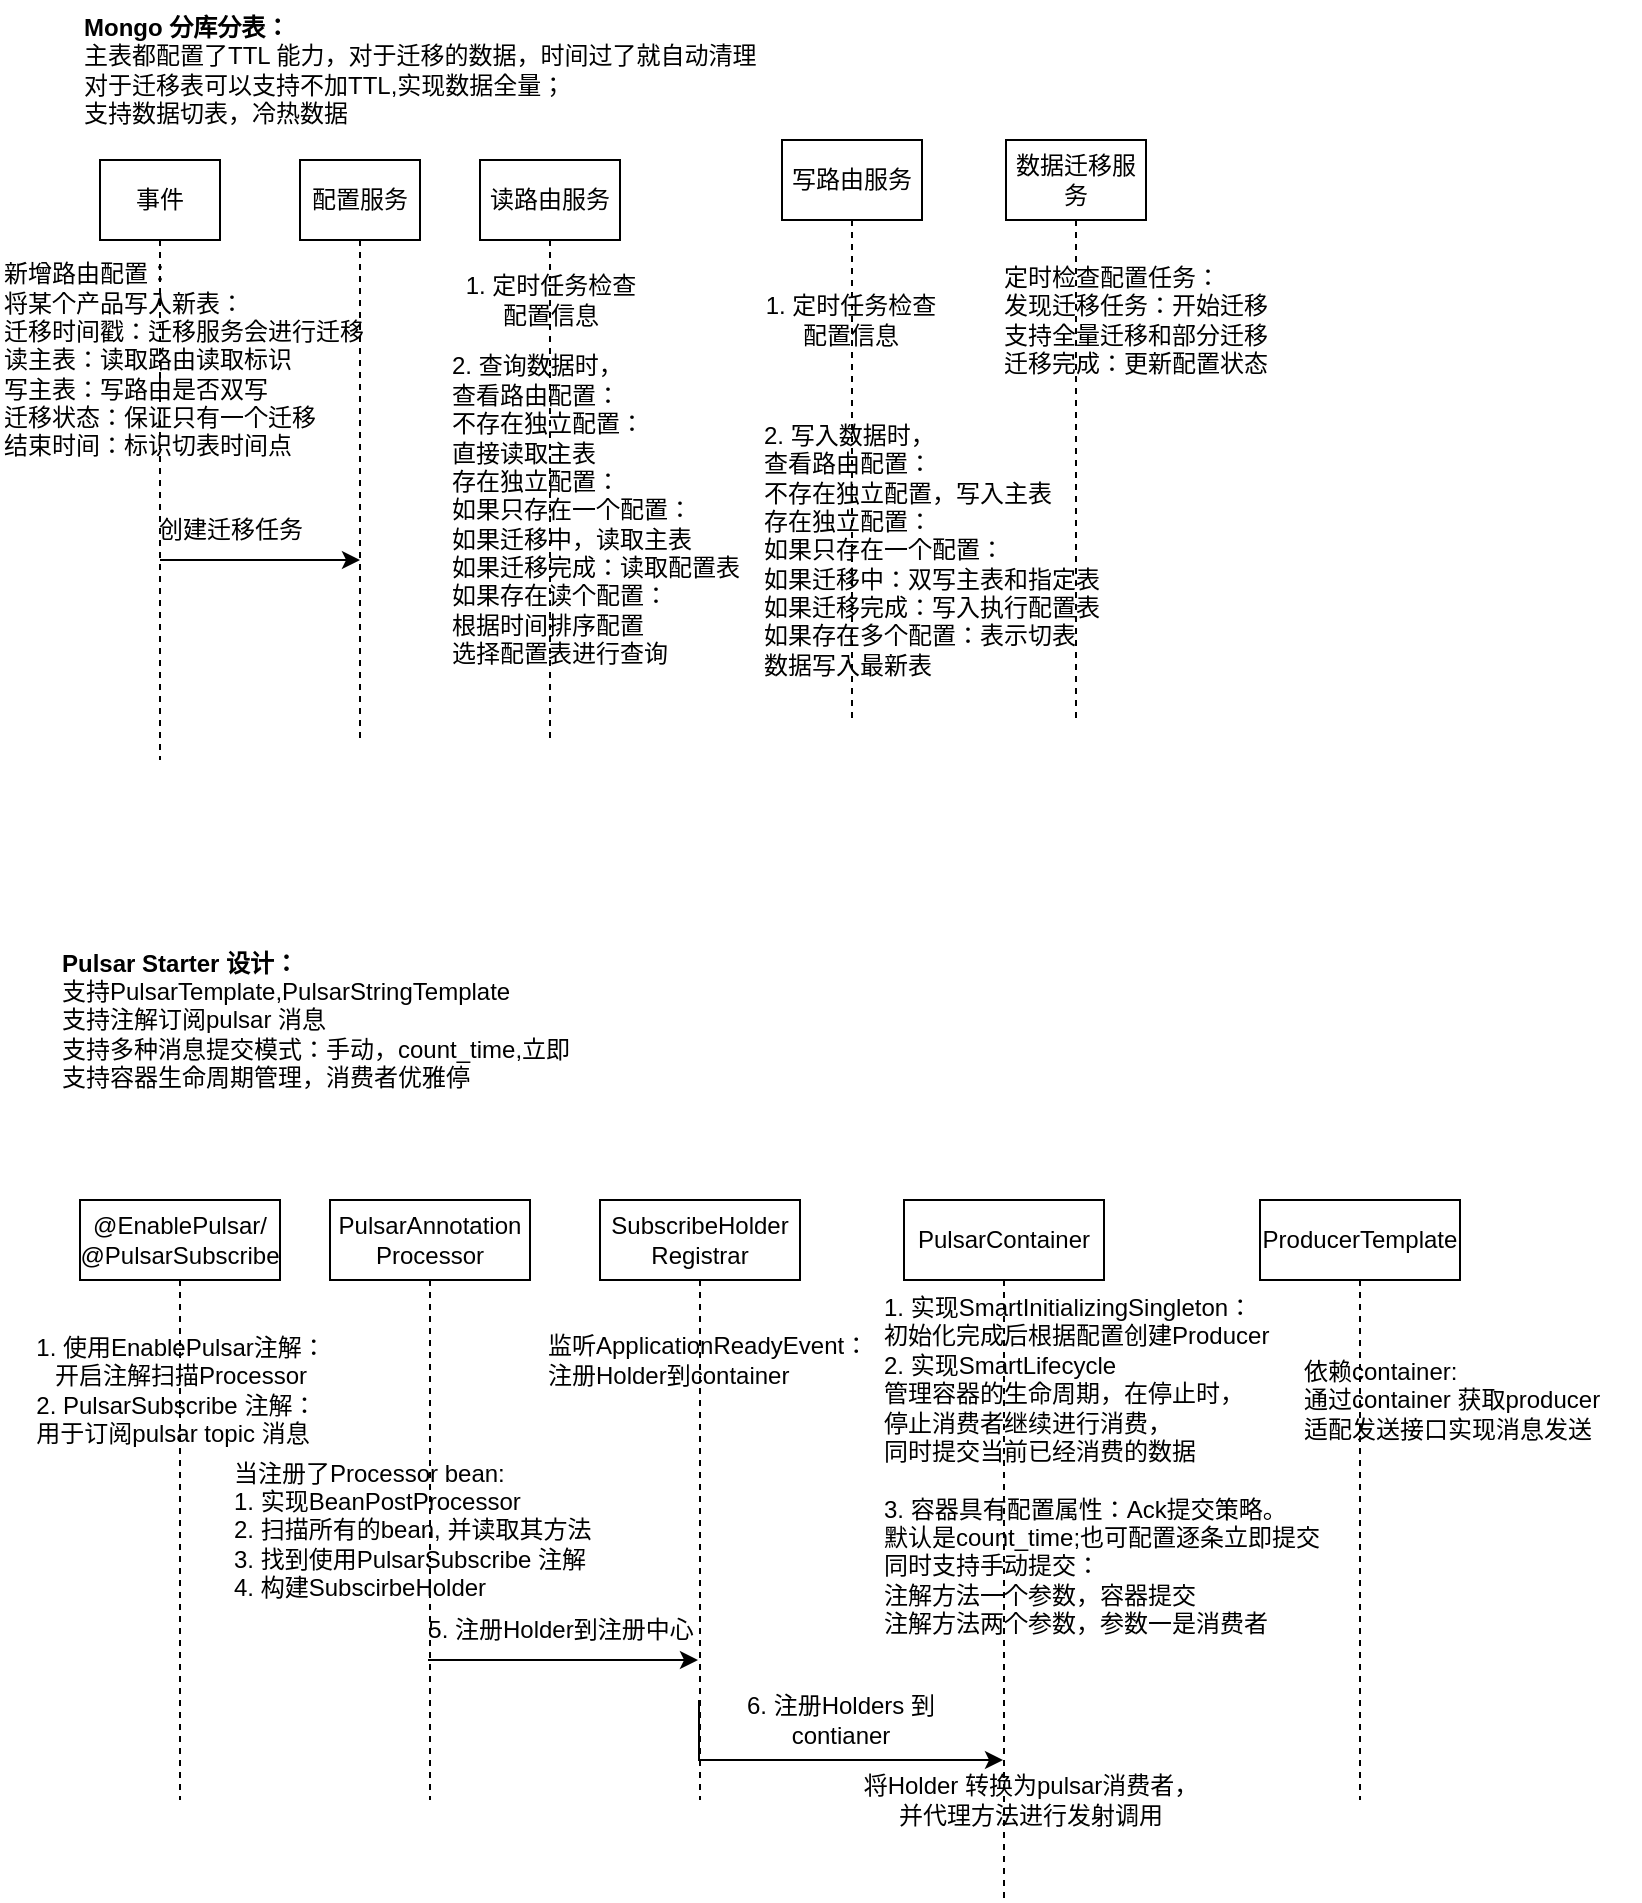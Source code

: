 <mxfile version="24.6.5" type="github">
  <diagram name="第 1 页" id="KPa0spre10BV23PreFPN">
    <mxGraphModel dx="954" dy="606" grid="1" gridSize="10" guides="1" tooltips="1" connect="1" arrows="1" fold="1" page="1" pageScale="1" pageWidth="827" pageHeight="1169" math="0" shadow="0">
      <root>
        <mxCell id="0" />
        <mxCell id="1" parent="0" />
        <mxCell id="VRjen7JTUJrRjUqwProS-1" value="&lt;b&gt;Mongo 分库分表：&amp;nbsp;&lt;/b&gt;&lt;div&gt;主表都配置了TTL 能力，对于迁移的数据，时间过了就自动清理&lt;/div&gt;&lt;div&gt;对于迁移表可以支持不加TTL,实现数据全量；&lt;/div&gt;&lt;div&gt;支持数据切表，冷热数据&lt;/div&gt;" style="text;html=1;align=left;verticalAlign=middle;resizable=0;points=[];autosize=1;strokeColor=none;fillColor=none;" vertex="1" parent="1">
          <mxGeometry x="60" y="40" width="360" height="70" as="geometry" />
        </mxCell>
        <mxCell id="VRjen7JTUJrRjUqwProS-2" value="配置服务" style="shape=umlLifeline;perimeter=lifelinePerimeter;whiteSpace=wrap;html=1;container=1;dropTarget=0;collapsible=0;recursiveResize=0;outlineConnect=0;portConstraint=eastwest;newEdgeStyle={&quot;edgeStyle&quot;:&quot;elbowEdgeStyle&quot;,&quot;elbow&quot;:&quot;vertical&quot;,&quot;curved&quot;:0,&quot;rounded&quot;:0};" vertex="1" parent="1">
          <mxGeometry x="170" y="120" width="60" height="290" as="geometry" />
        </mxCell>
        <mxCell id="VRjen7JTUJrRjUqwProS-4" value="读路由服务" style="shape=umlLifeline;perimeter=lifelinePerimeter;whiteSpace=wrap;html=1;container=1;dropTarget=0;collapsible=0;recursiveResize=0;outlineConnect=0;portConstraint=eastwest;newEdgeStyle={&quot;edgeStyle&quot;:&quot;elbowEdgeStyle&quot;,&quot;elbow&quot;:&quot;vertical&quot;,&quot;curved&quot;:0,&quot;rounded&quot;:0};" vertex="1" parent="1">
          <mxGeometry x="260" y="120" width="70" height="290" as="geometry" />
        </mxCell>
        <mxCell id="VRjen7JTUJrRjUqwProS-5" value="写路由服务" style="shape=umlLifeline;perimeter=lifelinePerimeter;whiteSpace=wrap;html=1;container=1;dropTarget=0;collapsible=0;recursiveResize=0;outlineConnect=0;portConstraint=eastwest;newEdgeStyle={&quot;edgeStyle&quot;:&quot;elbowEdgeStyle&quot;,&quot;elbow&quot;:&quot;vertical&quot;,&quot;curved&quot;:0,&quot;rounded&quot;:0};" vertex="1" parent="1">
          <mxGeometry x="411" y="110" width="70" height="290" as="geometry" />
        </mxCell>
        <mxCell id="VRjen7JTUJrRjUqwProS-6" value="数据迁移服务" style="shape=umlLifeline;perimeter=lifelinePerimeter;whiteSpace=wrap;html=1;container=1;dropTarget=0;collapsible=0;recursiveResize=0;outlineConnect=0;portConstraint=eastwest;newEdgeStyle={&quot;edgeStyle&quot;:&quot;elbowEdgeStyle&quot;,&quot;elbow&quot;:&quot;vertical&quot;,&quot;curved&quot;:0,&quot;rounded&quot;:0};" vertex="1" parent="1">
          <mxGeometry x="523" y="110" width="70" height="290" as="geometry" />
        </mxCell>
        <mxCell id="VRjen7JTUJrRjUqwProS-8" style="edgeStyle=elbowEdgeStyle;rounded=0;orthogonalLoop=1;jettySize=auto;html=1;elbow=vertical;curved=0;" edge="1" parent="1">
          <mxGeometry relative="1" as="geometry">
            <mxPoint x="100" y="320" as="sourcePoint" />
            <mxPoint x="200" y="320" as="targetPoint" />
            <Array as="points">
              <mxPoint x="160.5" y="320" />
            </Array>
          </mxGeometry>
        </mxCell>
        <mxCell id="VRjen7JTUJrRjUqwProS-7" value="事件" style="shape=umlLifeline;perimeter=lifelinePerimeter;whiteSpace=wrap;html=1;container=1;dropTarget=0;collapsible=0;recursiveResize=0;outlineConnect=0;portConstraint=eastwest;newEdgeStyle={&quot;edgeStyle&quot;:&quot;elbowEdgeStyle&quot;,&quot;elbow&quot;:&quot;vertical&quot;,&quot;curved&quot;:0,&quot;rounded&quot;:0};" vertex="1" parent="1">
          <mxGeometry x="70" y="120" width="60" height="300" as="geometry" />
        </mxCell>
        <mxCell id="VRjen7JTUJrRjUqwProS-9" value="新增路由配置：&lt;div&gt;将某个产品写入新表：&lt;/div&gt;&lt;div&gt;迁移时间戳：迁移服务会进行迁移&lt;/div&gt;&lt;div&gt;读主表：读取路由读取标识&lt;/div&gt;&lt;div&gt;写主表：写路由是否双写&lt;/div&gt;&lt;div&gt;迁移状态：保证只有一个迁移&lt;/div&gt;&lt;div&gt;结束时间：标识切表时间点&lt;/div&gt;" style="text;html=1;align=left;verticalAlign=middle;resizable=0;points=[];autosize=1;strokeColor=none;fillColor=none;" vertex="1" parent="1">
          <mxGeometry x="20" y="165" width="200" height="110" as="geometry" />
        </mxCell>
        <mxCell id="VRjen7JTUJrRjUqwProS-10" value="创建迁移任务" style="text;html=1;align=center;verticalAlign=middle;resizable=0;points=[];autosize=1;strokeColor=none;fillColor=none;" vertex="1" parent="1">
          <mxGeometry x="85" y="290" width="100" height="30" as="geometry" />
        </mxCell>
        <mxCell id="VRjen7JTUJrRjUqwProS-11" value="定时检查配置任务：&lt;div&gt;发现迁移任务：开始迁移&lt;/div&gt;&lt;div&gt;支持全量迁移和部分迁移&lt;/div&gt;&lt;div&gt;迁移完成：更新配置状态&lt;/div&gt;" style="text;html=1;align=left;verticalAlign=middle;resizable=0;points=[];autosize=1;strokeColor=none;fillColor=none;" vertex="1" parent="1">
          <mxGeometry x="520" y="165" width="160" height="70" as="geometry" />
        </mxCell>
        <mxCell id="VRjen7JTUJrRjUqwProS-12" value="1. 定时任务检查&lt;div&gt;配置信息&lt;/div&gt;" style="text;html=1;align=center;verticalAlign=middle;resizable=0;points=[];autosize=1;strokeColor=none;fillColor=none;" vertex="1" parent="1">
          <mxGeometry x="240" y="170" width="110" height="40" as="geometry" />
        </mxCell>
        <mxCell id="VRjen7JTUJrRjUqwProS-13" value="2. 查询数据时，&lt;div&gt;查看路由配置：&lt;div&gt;不存在独立配置：&lt;/div&gt;&lt;div&gt;直接读取主表&lt;/div&gt;&lt;div&gt;存在独立配置：&lt;/div&gt;&lt;div&gt;如果只存在一个配置：&lt;/div&gt;&lt;div&gt;如果迁移中，&lt;span style=&quot;background-color: initial;&quot;&gt;读取主表&lt;/span&gt;&lt;/div&gt;&lt;div&gt;如果迁移完成：读取配置表&lt;/div&gt;&lt;/div&gt;&lt;div&gt;如果存在读个配置：&lt;/div&gt;&lt;div&gt;根据时间排序配置&lt;/div&gt;&lt;div&gt;选择配置表进行查询&lt;/div&gt;" style="text;html=1;align=left;verticalAlign=middle;resizable=0;points=[];autosize=1;strokeColor=none;fillColor=none;" vertex="1" parent="1">
          <mxGeometry x="244" y="210" width="170" height="170" as="geometry" />
        </mxCell>
        <mxCell id="VRjen7JTUJrRjUqwProS-14" value="2. 写入数据时，&lt;div&gt;查看路由配置：&lt;/div&gt;&lt;div&gt;不存在独立配置，写入主表&lt;/div&gt;&lt;div&gt;存在独立配置：&lt;/div&gt;&lt;div&gt;如果只存在一个配置：&lt;/div&gt;&lt;div&gt;如果迁移中：双写主表和指定表&lt;/div&gt;&lt;div&gt;如果迁移完成：写入执行配置表&lt;/div&gt;&lt;div&gt;如果存在多个配置：表示切表&lt;/div&gt;&lt;div&gt;数据写入最新表&lt;/div&gt;" style="text;html=1;align=left;verticalAlign=middle;resizable=0;points=[];autosize=1;strokeColor=none;fillColor=none;" vertex="1" parent="1">
          <mxGeometry x="400" y="245" width="190" height="140" as="geometry" />
        </mxCell>
        <mxCell id="VRjen7JTUJrRjUqwProS-15" value="1. 定时任务检查&lt;div&gt;配置信息&lt;/div&gt;" style="text;html=1;align=center;verticalAlign=middle;resizable=0;points=[];autosize=1;strokeColor=none;fillColor=none;" vertex="1" parent="1">
          <mxGeometry x="390" y="180" width="110" height="40" as="geometry" />
        </mxCell>
        <mxCell id="VRjen7JTUJrRjUqwProS-16" value="&lt;b&gt;Pulsar Starter 设计：&lt;/b&gt;&lt;div&gt;支持PulsarTemplate,PulsarStringTemplate&lt;/div&gt;&lt;div&gt;支持注解订阅pulsar 消息&lt;/div&gt;&lt;div&gt;支持多种消息提交模式：手动，count_time,立即&lt;/div&gt;&lt;div&gt;支持容器生命周期管理，消费者优雅停&lt;/div&gt;" style="text;html=1;strokeColor=none;fillColor=none;align=left;verticalAlign=middle;whiteSpace=wrap;rounded=0;" vertex="1" parent="1">
          <mxGeometry x="49" y="510" width="271" height="80" as="geometry" />
        </mxCell>
        <mxCell id="VRjen7JTUJrRjUqwProS-20" value="@EnablePulsar/&lt;div&gt;@PulsarSubscribe&lt;/div&gt;" style="shape=umlLifeline;perimeter=lifelinePerimeter;whiteSpace=wrap;html=1;container=1;dropTarget=0;collapsible=0;recursiveResize=0;outlineConnect=0;portConstraint=eastwest;newEdgeStyle={&quot;edgeStyle&quot;:&quot;elbowEdgeStyle&quot;,&quot;elbow&quot;:&quot;vertical&quot;,&quot;curved&quot;:0,&quot;rounded&quot;:0};" vertex="1" parent="1">
          <mxGeometry x="60" y="640" width="100" height="300" as="geometry" />
        </mxCell>
        <mxCell id="VRjen7JTUJrRjUqwProS-26" style="edgeStyle=elbowEdgeStyle;rounded=0;orthogonalLoop=1;jettySize=auto;html=1;elbow=vertical;curved=0;" edge="1" parent="1">
          <mxGeometry relative="1" as="geometry">
            <mxPoint x="234" y="870" as="sourcePoint" />
            <mxPoint x="369" y="870" as="targetPoint" />
          </mxGeometry>
        </mxCell>
        <mxCell id="VRjen7JTUJrRjUqwProS-21" value="PulsarAnnotation&lt;div&gt;Processor&lt;/div&gt;" style="shape=umlLifeline;perimeter=lifelinePerimeter;whiteSpace=wrap;html=1;container=1;dropTarget=0;collapsible=0;recursiveResize=0;outlineConnect=0;portConstraint=eastwest;newEdgeStyle={&quot;edgeStyle&quot;:&quot;elbowEdgeStyle&quot;,&quot;elbow&quot;:&quot;vertical&quot;,&quot;curved&quot;:0,&quot;rounded&quot;:0};" vertex="1" parent="1">
          <mxGeometry x="185" y="640" width="100" height="300" as="geometry" />
        </mxCell>
        <mxCell id="VRjen7JTUJrRjUqwProS-22" value="1. 使用EnablePulsar注解：&lt;div&gt;开启注解扫描Processor&lt;/div&gt;&lt;div style=&quot;text-align: left;&quot;&gt;2. PulsarSubscribe 注解：&lt;/div&gt;&lt;div style=&quot;text-align: left;&quot;&gt;用于订阅pulsar topic 消息&lt;/div&gt;" style="text;html=1;align=center;verticalAlign=middle;resizable=0;points=[];autosize=1;strokeColor=none;fillColor=none;" vertex="1" parent="1">
          <mxGeometry x="25" y="700" width="170" height="70" as="geometry" />
        </mxCell>
        <mxCell id="VRjen7JTUJrRjUqwProS-23" value="当注册了Processor bean:&lt;div&gt;1. 实现BeanPostProcessor&lt;/div&gt;&lt;div&gt;2. 扫描所有的bean, 并读取其方法&lt;/div&gt;&lt;div&gt;3. 找到使用PulsarSubscribe 注解&lt;/div&gt;&lt;div&gt;4. 构建SubscirbeHolder&lt;/div&gt;" style="text;html=1;align=left;verticalAlign=middle;resizable=0;points=[];autosize=1;strokeColor=none;fillColor=none;" vertex="1" parent="1">
          <mxGeometry x="135" y="760" width="200" height="90" as="geometry" />
        </mxCell>
        <mxCell id="VRjen7JTUJrRjUqwProS-29" style="edgeStyle=elbowEdgeStyle;rounded=0;orthogonalLoop=1;jettySize=auto;html=1;elbow=vertical;curved=0;" edge="1" parent="1" target="VRjen7JTUJrRjUqwProS-28">
          <mxGeometry relative="1" as="geometry">
            <mxPoint x="369.5" y="890" as="sourcePoint" />
            <mxPoint x="494.5" y="890" as="targetPoint" />
            <Array as="points">
              <mxPoint x="510" y="920" />
            </Array>
          </mxGeometry>
        </mxCell>
        <mxCell id="VRjen7JTUJrRjUqwProS-24" value="SubscribeHolder&lt;div&gt;Registrar&lt;br&gt;&lt;/div&gt;" style="shape=umlLifeline;perimeter=lifelinePerimeter;whiteSpace=wrap;html=1;container=1;dropTarget=0;collapsible=0;recursiveResize=0;outlineConnect=0;portConstraint=eastwest;newEdgeStyle={&quot;edgeStyle&quot;:&quot;elbowEdgeStyle&quot;,&quot;elbow&quot;:&quot;vertical&quot;,&quot;curved&quot;:0,&quot;rounded&quot;:0};" vertex="1" parent="1">
          <mxGeometry x="320" y="640" width="100" height="300" as="geometry" />
        </mxCell>
        <mxCell id="VRjen7JTUJrRjUqwProS-27" value="5. 注册Holder到注册中心" style="text;html=1;align=center;verticalAlign=middle;resizable=0;points=[];autosize=1;strokeColor=none;fillColor=none;" vertex="1" parent="1">
          <mxGeometry x="220" y="840" width="160" height="30" as="geometry" />
        </mxCell>
        <mxCell id="VRjen7JTUJrRjUqwProS-28" value="&lt;div&gt;PulsarContainer&lt;br&gt;&lt;/div&gt;" style="shape=umlLifeline;perimeter=lifelinePerimeter;whiteSpace=wrap;html=1;container=1;dropTarget=0;collapsible=0;recursiveResize=0;outlineConnect=0;portConstraint=eastwest;newEdgeStyle={&quot;edgeStyle&quot;:&quot;elbowEdgeStyle&quot;,&quot;elbow&quot;:&quot;vertical&quot;,&quot;curved&quot;:0,&quot;rounded&quot;:0};" vertex="1" parent="1">
          <mxGeometry x="472" y="640" width="100" height="350" as="geometry" />
        </mxCell>
        <mxCell id="VRjen7JTUJrRjUqwProS-31" value="监听ApplicationReadyEvent：&lt;div&gt;注册Holder到container&lt;/div&gt;" style="text;html=1;align=left;verticalAlign=middle;resizable=0;points=[];autosize=1;strokeColor=none;fillColor=none;" vertex="1" parent="1">
          <mxGeometry x="292" y="700" width="180" height="40" as="geometry" />
        </mxCell>
        <mxCell id="VRjen7JTUJrRjUqwProS-32" value="6. 注册Holders 到&lt;div&gt;contianer&lt;/div&gt;" style="text;html=1;align=center;verticalAlign=middle;resizable=0;points=[];autosize=1;strokeColor=none;fillColor=none;" vertex="1" parent="1">
          <mxGeometry x="380" y="880" width="120" height="40" as="geometry" />
        </mxCell>
        <mxCell id="VRjen7JTUJrRjUqwProS-33" value="1. 实现SmartInitializingSingleton：&lt;div&gt;初始化完成后根据配置创建Producer&lt;/div&gt;&lt;div&gt;2. 实现SmartLifecycle&lt;/div&gt;&lt;div&gt;管理容器的生命周期，在停止时，&lt;/div&gt;&lt;div&gt;停止消费者继续进行消费，&lt;/div&gt;&lt;div&gt;同时提交当前已经消费的数据&lt;/div&gt;&lt;div&gt;&lt;br&gt;&lt;/div&gt;&lt;div&gt;3. 容器具有配置属性：Ack提交策略。&lt;/div&gt;&lt;div&gt;默认是count_time;也可配置逐条立即提交&lt;/div&gt;&lt;div&gt;同时支持手动提交：&lt;/div&gt;&lt;div&gt;注解方法一个参数，容器提交&lt;/div&gt;&lt;div&gt;注解方法两个参数，参数一是消费者&lt;/div&gt;&lt;div&gt;&lt;br&gt;&lt;/div&gt;" style="text;html=1;align=left;verticalAlign=middle;resizable=0;points=[];autosize=1;strokeColor=none;fillColor=none;" vertex="1" parent="1">
          <mxGeometry x="460" y="680" width="240" height="200" as="geometry" />
        </mxCell>
        <mxCell id="VRjen7JTUJrRjUqwProS-34" value="将Holder 转换为pulsar消费者，&lt;div&gt;并代理方法进行发射调用&lt;/div&gt;" style="text;html=1;align=center;verticalAlign=middle;resizable=0;points=[];autosize=1;strokeColor=none;fillColor=none;" vertex="1" parent="1">
          <mxGeometry x="440" y="920" width="190" height="40" as="geometry" />
        </mxCell>
        <mxCell id="VRjen7JTUJrRjUqwProS-35" value="ProducerTemplate" style="shape=umlLifeline;perimeter=lifelinePerimeter;whiteSpace=wrap;html=1;container=1;dropTarget=0;collapsible=0;recursiveResize=0;outlineConnect=0;portConstraint=eastwest;newEdgeStyle={&quot;edgeStyle&quot;:&quot;elbowEdgeStyle&quot;,&quot;elbow&quot;:&quot;vertical&quot;,&quot;curved&quot;:0,&quot;rounded&quot;:0};" vertex="1" parent="1">
          <mxGeometry x="650" y="640" width="100" height="300" as="geometry" />
        </mxCell>
        <mxCell id="VRjen7JTUJrRjUqwProS-36" value="依赖container:&lt;div&gt;通过container 获取producer&lt;/div&gt;&lt;div&gt;适配发送接口实现消息发送&lt;/div&gt;" style="text;html=1;align=left;verticalAlign=middle;resizable=0;points=[];autosize=1;strokeColor=none;fillColor=none;" vertex="1" parent="1">
          <mxGeometry x="670" y="710" width="170" height="60" as="geometry" />
        </mxCell>
      </root>
    </mxGraphModel>
  </diagram>
</mxfile>
